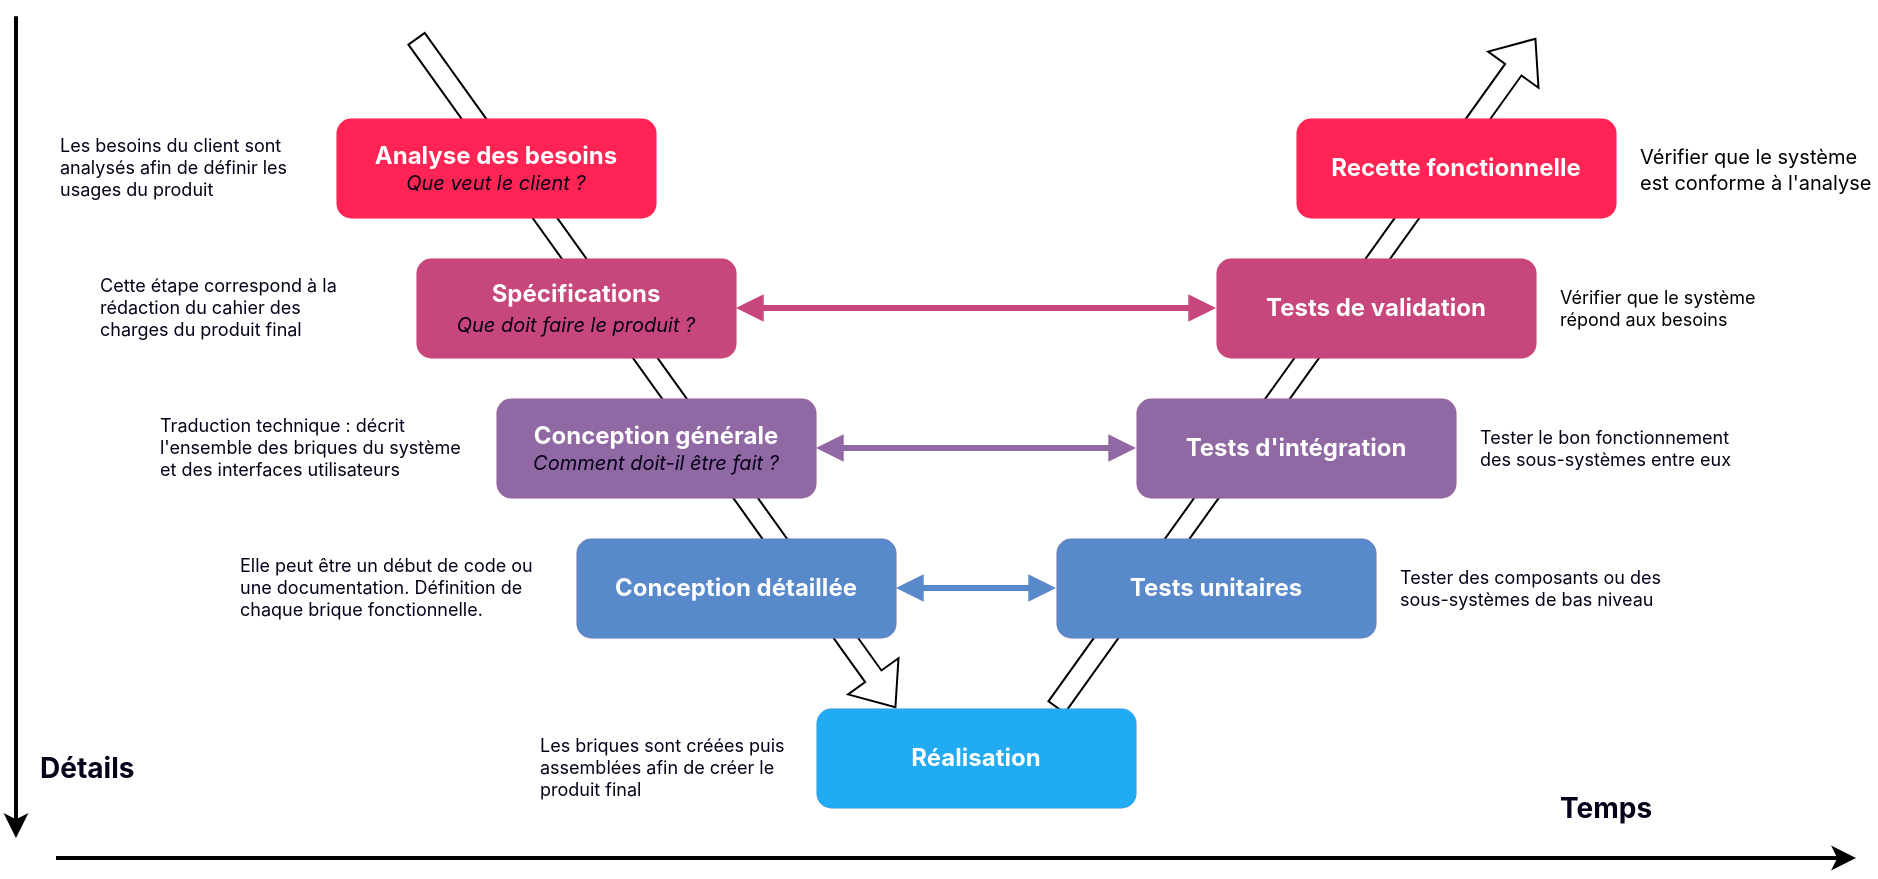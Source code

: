 <mxfile version="21.6.8" type="device" pages="2">
  <diagram id="icgWwZBAHs2G7HhvBJmb" name="CycleV">
    <mxGraphModel dx="2387" dy="685" grid="1" gridSize="10" guides="1" tooltips="1" connect="1" arrows="1" fold="1" page="1" pageScale="1" pageWidth="850" pageHeight="1100" math="0" shadow="0">
      <root>
        <mxCell id="0" />
        <mxCell id="1" parent="0" />
        <mxCell id="2cpJJtYgyLrUb1EqmkHA-13" value="" style="shape=flexArrow;endArrow=classic;html=1;rounded=0;exitX=0.75;exitY=0;exitDx=0;exitDy=0;fillColor=default;" parent="1" source="2cpJJtYgyLrUb1EqmkHA-6" edge="1">
          <mxGeometry width="50" height="50" relative="1" as="geometry">
            <mxPoint x="400" y="320" as="sourcePoint" />
            <mxPoint x="680" y="120" as="targetPoint" />
          </mxGeometry>
        </mxCell>
        <mxCell id="2cpJJtYgyLrUb1EqmkHA-11" value="" style="shape=flexArrow;endArrow=classic;html=1;rounded=0;entryX=0.25;entryY=0;entryDx=0;entryDy=0;fillColor=#FFFFFF;" parent="1" target="2cpJJtYgyLrUb1EqmkHA-6" edge="1">
          <mxGeometry width="50" height="50" relative="1" as="geometry">
            <mxPoint x="120" y="120" as="sourcePoint" />
            <mxPoint x="350" y="430" as="targetPoint" />
          </mxGeometry>
        </mxCell>
        <mxCell id="2cpJJtYgyLrUb1EqmkHA-1" value="&lt;div&gt;&lt;font style=&quot;font-size: 12px;&quot; data-font-src=&quot;https://fonts.googleapis.com/css?family=Inter&quot; face=&quot;Inter&quot;&gt;&lt;font style=&quot;font-size: 12px;&quot; data-font-src=&quot;https://fonts.googleapis.com/css?family=Inter&quot;&gt;&lt;font style=&quot;font-size: 12px;&quot; color=&quot;#ffffff&quot;&gt;&lt;font style=&quot;font-size: 12px;&quot; data-font-src=&quot;https://fonts.googleapis.com/css?family=Inter&quot;&gt;&lt;b&gt;Analyse des besoins&lt;/b&gt;&lt;/font&gt;&lt;/font&gt;&lt;/font&gt;&lt;/font&gt;&lt;/div&gt;&lt;div style=&quot;font-size: 10px;&quot;&gt;&lt;font style=&quot;font-size: 10px;&quot; data-font-src=&quot;https://fonts.googleapis.com/css?family=Inter&quot; face=&quot;Inter&quot; color=&quot;#070219&quot;&gt;&lt;i&gt;&lt;font style=&quot;font-size: 10px;&quot; data-font-src=&quot;https://fonts.googleapis.com/css?family=Inter&quot;&gt;&lt;font style=&quot;font-size: 10px;&quot;&gt;&lt;font style=&quot;font-size: 10px;&quot; data-font-src=&quot;https://fonts.googleapis.com/css?family=Inter&quot;&gt;Que veut le client ?&lt;/font&gt;&lt;/font&gt;&lt;/font&gt;&lt;b&gt;&lt;font style=&quot;font-size: 10px;&quot; data-font-src=&quot;https://fonts.googleapis.com/css?family=Inter&quot;&gt;&lt;font style=&quot;font-size: 10px;&quot;&gt;&lt;font style=&quot;font-size: 10px;&quot; data-font-src=&quot;https://fonts.googleapis.com/css?family=Inter&quot;&gt;&lt;br&gt;&lt;/font&gt;&lt;/font&gt;&lt;/font&gt;&lt;/b&gt;&lt;/i&gt;&lt;/font&gt;&lt;/div&gt;" style="rounded=1;whiteSpace=wrap;html=1;strokeWidth=0;strokeColor=#FF2453;fillColor=#FF2453;" parent="1" vertex="1">
          <mxGeometry x="80" y="160" width="160" height="50" as="geometry" />
        </mxCell>
        <mxCell id="2cpJJtYgyLrUb1EqmkHA-3" value="&lt;div&gt;&lt;font style=&quot;font-size: 12px;&quot; data-font-src=&quot;https://fonts.googleapis.com/css?family=Inter&quot; face=&quot;Inter&quot; color=&quot;#ffffff&quot;&gt;&lt;b&gt;Spécifications&lt;/b&gt;&lt;/font&gt;&lt;/div&gt;&lt;font data-font-src=&quot;https://fonts.googleapis.com/css?family=Inter&quot; size=&quot;1&quot; face=&quot;Inter&quot; color=&quot;#070219&quot;&gt;&lt;i&gt;&lt;font style=&quot;font-size: 10px;&quot; data-font-src=&quot;https://fonts.googleapis.com/css?family=Inter&quot;&gt;Que doit faire le produit ?&lt;/font&gt;&lt;/i&gt;&lt;/font&gt;" style="rounded=1;whiteSpace=wrap;html=1;strokeWidth=0;strokeColor=#FF2453;fillColor=#C7467B;" parent="1" vertex="1">
          <mxGeometry x="120" y="230" width="160" height="50" as="geometry" />
        </mxCell>
        <mxCell id="2cpJJtYgyLrUb1EqmkHA-16" style="edgeStyle=orthogonalEdgeStyle;rounded=0;orthogonalLoop=1;jettySize=auto;html=1;exitX=1;exitY=0.5;exitDx=0;exitDy=0;entryX=0;entryY=0.5;entryDx=0;entryDy=0;startArrow=block;startFill=1;strokeWidth=3;strokeColor=#9068A3;endArrow=block;endFill=1;" parent="1" source="2cpJJtYgyLrUb1EqmkHA-4" target="2cpJJtYgyLrUb1EqmkHA-8" edge="1">
          <mxGeometry relative="1" as="geometry" />
        </mxCell>
        <mxCell id="2cpJJtYgyLrUb1EqmkHA-4" value="&lt;div style=&quot;font-size: 10px;&quot;&gt;&lt;font style=&quot;font-size: 12px;&quot; face=&quot;Inter&quot; color=&quot;#ffffff&quot;&gt;&lt;b&gt;Conception générale&lt;/b&gt;&lt;/font&gt;&lt;i&gt;&lt;font style=&quot;font-size: 10px;&quot; face=&quot;Inter&quot; color=&quot;#070219&quot;&gt;&lt;br&gt;&lt;/font&gt;&lt;/i&gt;&lt;/div&gt;&lt;div style=&quot;font-size: 10px;&quot;&gt;&lt;i&gt;&lt;font style=&quot;font-size: 10px;&quot; face=&quot;Inter&quot; color=&quot;#070219&quot;&gt;Comment doit-il être fait ?&lt;/font&gt;&lt;font style=&quot;font-size: 10px;&quot; face=&quot;Inter&quot; color=&quot;#070219&quot;&gt;&lt;br&gt;&lt;/font&gt;&lt;/i&gt;&lt;/div&gt;" style="rounded=1;whiteSpace=wrap;html=1;strokeWidth=0;strokeColor=#FF2453;fillColor=#9068A3;" parent="1" vertex="1">
          <mxGeometry x="160" y="300" width="160" height="50" as="geometry" />
        </mxCell>
        <mxCell id="2cpJJtYgyLrUb1EqmkHA-5" value="&lt;font face=&quot;Inter&quot; color=&quot;#ffffff&quot;&gt;&lt;b&gt;Conception détaillée&lt;br&gt;&lt;/b&gt;&lt;/font&gt;" style="rounded=1;whiteSpace=wrap;html=1;strokeWidth=0;strokeColor=#FF2453;fillColor=#5889CB;" parent="1" vertex="1">
          <mxGeometry x="200" y="370" width="160" height="50" as="geometry" />
        </mxCell>
        <mxCell id="2cpJJtYgyLrUb1EqmkHA-6" value="&lt;font face=&quot;Inter&quot; color=&quot;#ffffff&quot;&gt;&lt;b&gt;Réalisation&lt;br&gt;&lt;/b&gt;&lt;/font&gt;" style="rounded=1;whiteSpace=wrap;html=1;strokeWidth=0;strokeColor=#FF2453;fillColor=#20ABF3;" parent="1" vertex="1">
          <mxGeometry x="320" y="455" width="160" height="50" as="geometry" />
        </mxCell>
        <mxCell id="2cpJJtYgyLrUb1EqmkHA-7" value="&lt;font face=&quot;Inter&quot; color=&quot;#ffffff&quot;&gt;&lt;b&gt;Tests unitaires&lt;br&gt;&lt;/b&gt;&lt;/font&gt;" style="rounded=1;whiteSpace=wrap;html=1;strokeWidth=0;strokeColor=#FF2453;fillColor=#5889CB;" parent="1" vertex="1">
          <mxGeometry x="440" y="370" width="160" height="50" as="geometry" />
        </mxCell>
        <mxCell id="2cpJJtYgyLrUb1EqmkHA-8" value="&lt;font face=&quot;Inter&quot; color=&quot;#ffffff&quot;&gt;&lt;b&gt;Tests d&#39;intégration&lt;br&gt;&lt;/b&gt;&lt;/font&gt;" style="rounded=1;whiteSpace=wrap;html=1;strokeWidth=0;strokeColor=#FF2453;fillColor=#9068A3;" parent="1" vertex="1">
          <mxGeometry x="480" y="300" width="160" height="50" as="geometry" />
        </mxCell>
        <mxCell id="2cpJJtYgyLrUb1EqmkHA-9" value="&lt;font face=&quot;Inter&quot; color=&quot;#ffffff&quot;&gt;&lt;b&gt;Tests de validation&lt;/b&gt;&lt;/font&gt;" style="rounded=1;whiteSpace=wrap;html=1;strokeWidth=0;strokeColor=#FF2453;fillColor=#C7467B;" parent="1" vertex="1">
          <mxGeometry x="520" y="230" width="160" height="50" as="geometry" />
        </mxCell>
        <mxCell id="2cpJJtYgyLrUb1EqmkHA-10" value="&lt;div&gt;&lt;b&gt;&lt;font color=&quot;#ffffff&quot;&gt;&lt;font data-font-src=&quot;https://fonts.googleapis.com/css?family=Inter&quot; face=&quot;Inter&quot;&gt;Recette fonctionnelle&lt;br&gt;&lt;/font&gt;&lt;/font&gt;&lt;/b&gt;&lt;/div&gt;" style="rounded=1;whiteSpace=wrap;html=1;strokeWidth=0;strokeColor=#FF2453;fillColor=#FF2453;" parent="1" vertex="1">
          <mxGeometry x="560" y="160" width="160" height="50" as="geometry" />
        </mxCell>
        <mxCell id="2cpJJtYgyLrUb1EqmkHA-18" style="edgeStyle=orthogonalEdgeStyle;rounded=0;orthogonalLoop=1;jettySize=auto;html=1;exitX=1;exitY=0.5;exitDx=0;exitDy=0;entryX=0;entryY=0.5;entryDx=0;entryDy=0;startArrow=block;startFill=1;strokeWidth=3;strokeColor=#C7467B;endArrow=block;endFill=1;" parent="1" source="2cpJJtYgyLrUb1EqmkHA-3" target="2cpJJtYgyLrUb1EqmkHA-9" edge="1">
          <mxGeometry relative="1" as="geometry">
            <mxPoint x="330" y="335" as="sourcePoint" />
            <mxPoint x="490" y="335" as="targetPoint" />
          </mxGeometry>
        </mxCell>
        <mxCell id="2cpJJtYgyLrUb1EqmkHA-19" style="edgeStyle=orthogonalEdgeStyle;rounded=0;orthogonalLoop=1;jettySize=auto;html=1;exitX=1;exitY=0.5;exitDx=0;exitDy=0;entryX=0;entryY=0.5;entryDx=0;entryDy=0;startArrow=block;startFill=1;strokeWidth=3;strokeColor=#5889CB;endArrow=block;endFill=1;" parent="1" source="2cpJJtYgyLrUb1EqmkHA-5" target="2cpJJtYgyLrUb1EqmkHA-7" edge="1">
          <mxGeometry relative="1" as="geometry">
            <mxPoint x="360" y="369.17" as="sourcePoint" />
            <mxPoint x="520" y="369.17" as="targetPoint" />
          </mxGeometry>
        </mxCell>
        <mxCell id="2cpJJtYgyLrUb1EqmkHA-20" value="" style="endArrow=classic;html=1;rounded=0;strokeWidth=2;" parent="1" edge="1">
          <mxGeometry width="50" height="50" relative="1" as="geometry">
            <mxPoint x="-60" y="530" as="sourcePoint" />
            <mxPoint x="840" y="530" as="targetPoint" />
          </mxGeometry>
        </mxCell>
        <mxCell id="2cpJJtYgyLrUb1EqmkHA-21" value="" style="endArrow=classic;html=1;rounded=0;strokeWidth=2;" parent="1" edge="1">
          <mxGeometry width="50" height="50" relative="1" as="geometry">
            <mxPoint x="-80" y="109.167" as="sourcePoint" />
            <mxPoint x="-80" y="520" as="targetPoint" />
          </mxGeometry>
        </mxCell>
        <mxCell id="2cpJJtYgyLrUb1EqmkHA-23" value="&lt;font size=&quot;1&quot; face=&quot;Inter&quot; color=&quot;#070219&quot;&gt;&lt;b style=&quot;font-size: 14px;&quot;&gt;Temps&lt;/b&gt;&lt;/font&gt;" style="text;whiteSpace=wrap;html=1;" parent="1" vertex="1">
          <mxGeometry x="690" y="490" width="50" height="20" as="geometry" />
        </mxCell>
        <mxCell id="WM-2CvmhfrzhnA-HZVd9-1" value="&lt;div style=&quot;font-size: 9px;&quot; align=&quot;left&quot;&gt;&lt;font style=&quot;font-size: 9px;&quot; data-font-src=&quot;https://fonts.googleapis.com/css?family=Inter&quot; face=&quot;Inter&quot; color=&quot;#070219&quot;&gt;Les besoins du client sont analysés afin de définir les usages du produit&lt;br&gt;&lt;/font&gt;&lt;/div&gt;" style="text;html=1;strokeColor=none;fillColor=none;align=left;verticalAlign=middle;whiteSpace=wrap;rounded=0;" parent="1" vertex="1">
          <mxGeometry x="-60" y="175" width="140" height="20" as="geometry" />
        </mxCell>
        <mxCell id="WM-2CvmhfrzhnA-HZVd9-2" value="&lt;div style=&quot;font-size: 9px;&quot; align=&quot;left&quot;&gt;&lt;font style=&quot;font-size: 9px;&quot; data-font-src=&quot;https://fonts.googleapis.com/css?family=Inter&quot; face=&quot;Inter&quot; color=&quot;#070219&quot;&gt;Cette étape correspond à la rédaction du cahier des charges du produit final&lt;/font&gt;&lt;/div&gt;" style="text;html=1;strokeColor=none;fillColor=none;align=left;verticalAlign=middle;whiteSpace=wrap;rounded=0;" parent="1" vertex="1">
          <mxGeometry x="-40" y="245" width="139" height="20" as="geometry" />
        </mxCell>
        <mxCell id="WM-2CvmhfrzhnA-HZVd9-3" value="&lt;div style=&quot;font-size: 9px;&quot; align=&quot;left&quot;&gt;&lt;font style=&quot;font-size: 9px;&quot; data-font-src=&quot;https://fonts.googleapis.com/css?family=Inter&quot; face=&quot;Inter&quot; color=&quot;#070219&quot;&gt;Traduction technique : décrit l&#39;ensemble des briques du système et des interfaces utilisateurs&lt;br&gt;&lt;/font&gt;&lt;/div&gt;" style="text;html=1;strokeColor=none;fillColor=none;align=left;verticalAlign=middle;whiteSpace=wrap;rounded=0;" parent="1" vertex="1">
          <mxGeometry x="-10" y="315" width="160" height="20" as="geometry" />
        </mxCell>
        <mxCell id="WM-2CvmhfrzhnA-HZVd9-4" value="&lt;div style=&quot;font-size: 9px;&quot; align=&quot;left&quot;&gt;&lt;font style=&quot;font-size: 9px;&quot; data-font-src=&quot;https://fonts.googleapis.com/css?family=Inter&quot; face=&quot;Inter&quot; color=&quot;#070219&quot;&gt;Elle peut être un début de code ou une documentation. Définition de chaque brique fonctionnelle. &lt;br&gt;&lt;/font&gt;&lt;/div&gt;" style="text;html=1;strokeColor=none;fillColor=none;align=left;verticalAlign=middle;whiteSpace=wrap;rounded=0;" parent="1" vertex="1">
          <mxGeometry x="30" y="385" width="150" height="20" as="geometry" />
        </mxCell>
        <mxCell id="WM-2CvmhfrzhnA-HZVd9-5" value="&lt;div style=&quot;font-size: 9px;&quot; align=&quot;left&quot;&gt;&lt;font style=&quot;font-size: 9px;&quot; data-font-src=&quot;https://fonts.googleapis.com/css?family=Inter&quot; face=&quot;Inter&quot; color=&quot;#070219&quot;&gt;Les briques sont créées puis assemblées afin de créer le produit final&lt;br&gt;&lt;/font&gt;&lt;/div&gt;" style="text;html=1;strokeColor=none;fillColor=none;align=left;verticalAlign=middle;whiteSpace=wrap;rounded=0;" parent="1" vertex="1">
          <mxGeometry x="180" y="475" width="150" height="20" as="geometry" />
        </mxCell>
        <mxCell id="WM-2CvmhfrzhnA-HZVd9-6" value="&lt;div style=&quot;font-size: 10px;&quot; align=&quot;left&quot;&gt;&lt;font style=&quot;font-size: 10px;&quot; data-font-src=&quot;https://fonts.googleapis.com/css?family=Inter&quot; face=&quot;Inter&quot;&gt;Vérifier que le système est conforme à l&#39;analyse&lt;/font&gt;&lt;font style=&quot;font-size: 10px;&quot; data-font-src=&quot;https://fonts.googleapis.com/css?family=Inter&quot; face=&quot;Inter&quot;&gt;&lt;br&gt;&lt;/font&gt;&lt;/div&gt;" style="text;html=1;strokeColor=none;fillColor=none;align=left;verticalAlign=middle;whiteSpace=wrap;rounded=0;" parent="1" vertex="1">
          <mxGeometry x="730" y="175" width="120" height="20" as="geometry" />
        </mxCell>
        <mxCell id="WM-2CvmhfrzhnA-HZVd9-7" value="&lt;div style=&quot;font-size: 9px;&quot; align=&quot;left&quot;&gt;&lt;font style=&quot;font-size: 9px;&quot; data-font-src=&quot;https://fonts.googleapis.com/css?family=Inter&quot; face=&quot;Inter&quot;&gt;Vérifier que le système répond aux besoins&lt;br&gt;&lt;/font&gt;&lt;/div&gt;" style="text;html=1;strokeColor=none;fillColor=none;align=left;verticalAlign=middle;whiteSpace=wrap;rounded=0;" parent="1" vertex="1">
          <mxGeometry x="690" y="245" width="120" height="20" as="geometry" />
        </mxCell>
        <mxCell id="gHOOQsIfZRAReZfFeO4b-1" value="&lt;div style=&quot;font-size: 9px;&quot; align=&quot;left&quot;&gt;&lt;font style=&quot;font-size: 9px;&quot; data-font-src=&quot;https://fonts.googleapis.com/css?family=Inter&quot; face=&quot;Inter&quot; color=&quot;#070219&quot;&gt;Tester des composants ou des sous-systèmes de bas niveau&lt;br&gt;&lt;/font&gt;&lt;/div&gt;" style="text;html=1;strokeColor=none;fillColor=none;align=left;verticalAlign=middle;whiteSpace=wrap;rounded=0;" parent="1" vertex="1">
          <mxGeometry x="610" y="385" width="150" height="20" as="geometry" />
        </mxCell>
        <mxCell id="gHOOQsIfZRAReZfFeO4b-2" value="&lt;div style=&quot;font-size: 9px;&quot; align=&quot;left&quot;&gt;&lt;font style=&quot;font-size: 9px;&quot; data-font-src=&quot;https://fonts.googleapis.com/css?family=Inter&quot; face=&quot;Inter&quot; color=&quot;#070219&quot;&gt;Tester le bon fonctionnement des sous-systèmes entre eux&lt;br&gt;&lt;/font&gt;&lt;/div&gt;" style="text;html=1;strokeColor=none;fillColor=none;align=left;verticalAlign=middle;whiteSpace=wrap;rounded=0;" parent="1" vertex="1">
          <mxGeometry x="650" y="315" width="140" height="20" as="geometry" />
        </mxCell>
        <mxCell id="gHOOQsIfZRAReZfFeO4b-4" value="&lt;font size=&quot;1&quot; face=&quot;Inter&quot; color=&quot;#070219&quot;&gt;&lt;b style=&quot;font-size: 14px;&quot;&gt;Détails&lt;/b&gt;&lt;/font&gt;" style="text;whiteSpace=wrap;html=1;" parent="1" vertex="1">
          <mxGeometry x="-70" y="470" width="50" height="20" as="geometry" />
        </mxCell>
      </root>
    </mxGraphModel>
  </diagram>
  <diagram id="oATvkq3J0zmydbqbwU7m" name="relations-ensembles">
    <mxGraphModel dx="1537" dy="1854" grid="1" gridSize="10" guides="1" tooltips="1" connect="1" arrows="1" fold="1" page="1" pageScale="1" pageWidth="827" pageHeight="1169" math="1" shadow="0">
      <root>
        <mxCell id="0" />
        <mxCell id="1" parent="0" />
        <mxCell id="YGxn7HLtL5C6qN7ZlAWG-1" value="" style="rounded=0;whiteSpace=wrap;html=1;" vertex="1" parent="1">
          <mxGeometry x="90" y="-10" width="330" height="220" as="geometry" />
        </mxCell>
        <mxCell id="YGxn7HLtL5C6qN7ZlAWG-2" value="" style="ellipse;whiteSpace=wrap;html=1;aspect=fixed;fillColor=none;" vertex="1" parent="1">
          <mxGeometry x="120" y="20" width="160" height="160" as="geometry" />
        </mxCell>
        <mxCell id="YGxn7HLtL5C6qN7ZlAWG-3" value="" style="ellipse;whiteSpace=wrap;html=1;aspect=fixed;fillColor=none;" vertex="1" parent="1">
          <mxGeometry x="230" y="20" width="160" height="160" as="geometry" />
        </mxCell>
        <mxCell id="YGxn7HLtL5C6qN7ZlAWG-4" value="&lt;font style=&quot;font-size: 19px;&quot;&gt;A&lt;/font&gt;" style="text;html=1;strokeColor=none;fillColor=none;align=center;verticalAlign=middle;whiteSpace=wrap;rounded=0;" vertex="1" parent="1">
          <mxGeometry x="143" y="85" width="60" height="30" as="geometry" />
        </mxCell>
        <mxCell id="YGxn7HLtL5C6qN7ZlAWG-5" value="&lt;font style=&quot;font-size: 19px;&quot;&gt;B&lt;/font&gt;" style="text;html=1;strokeColor=none;fillColor=none;align=center;verticalAlign=middle;whiteSpace=wrap;rounded=0;" vertex="1" parent="1">
          <mxGeometry x="300" y="85" width="60" height="30" as="geometry" />
        </mxCell>
        <mxCell id="YGxn7HLtL5C6qN7ZlAWG-6" value="&lt;font style=&quot;font-size: 19px;&quot;&gt;E&lt;/font&gt;" style="text;html=1;strokeColor=none;fillColor=none;align=center;verticalAlign=middle;whiteSpace=wrap;rounded=0;" vertex="1" parent="1">
          <mxGeometry x="90" y="-10" width="51" height="34" as="geometry" />
        </mxCell>
        <mxCell id="YGxn7HLtL5C6qN7ZlAWG-45" value="&lt;font style=&quot;font-size: 20px;&quot;&gt;`A \cup B`&lt;/font&gt;" style="text;html=1;strokeColor=none;fillColor=none;align=center;verticalAlign=middle;whiteSpace=wrap;rounded=0;" vertex="1" parent="1">
          <mxGeometry x="225" y="-48" width="60" height="30" as="geometry" />
        </mxCell>
        <mxCell id="YGxn7HLtL5C6qN7ZlAWG-46" value="" style="rounded=0;whiteSpace=wrap;html=1;" vertex="1" parent="1">
          <mxGeometry x="480" y="-10" width="330" height="220" as="geometry" />
        </mxCell>
        <mxCell id="YGxn7HLtL5C6qN7ZlAWG-47" value="" style="ellipse;whiteSpace=wrap;html=1;aspect=fixed;fillColor=none;" vertex="1" parent="1">
          <mxGeometry x="510" y="20" width="160" height="160" as="geometry" />
        </mxCell>
        <mxCell id="YGxn7HLtL5C6qN7ZlAWG-48" value="" style="ellipse;whiteSpace=wrap;html=1;aspect=fixed;fillColor=none;" vertex="1" parent="1">
          <mxGeometry x="620" y="20" width="160" height="160" as="geometry" />
        </mxCell>
        <mxCell id="YGxn7HLtL5C6qN7ZlAWG-49" value="&lt;font style=&quot;font-size: 19px;&quot;&gt;A&lt;/font&gt;" style="text;html=1;strokeColor=none;fillColor=none;align=center;verticalAlign=middle;whiteSpace=wrap;rounded=0;" vertex="1" parent="1">
          <mxGeometry x="533" y="85" width="60" height="30" as="geometry" />
        </mxCell>
        <mxCell id="YGxn7HLtL5C6qN7ZlAWG-50" value="&lt;font style=&quot;font-size: 19px;&quot;&gt;B&lt;/font&gt;" style="text;html=1;strokeColor=none;fillColor=none;align=center;verticalAlign=middle;whiteSpace=wrap;rounded=0;" vertex="1" parent="1">
          <mxGeometry x="690" y="85" width="60" height="30" as="geometry" />
        </mxCell>
        <mxCell id="YGxn7HLtL5C6qN7ZlAWG-51" value="&lt;font style=&quot;font-size: 19px;&quot;&gt;E&lt;/font&gt;" style="text;html=1;strokeColor=none;fillColor=none;align=center;verticalAlign=middle;whiteSpace=wrap;rounded=0;" vertex="1" parent="1">
          <mxGeometry x="480" y="-10" width="51" height="34" as="geometry" />
        </mxCell>
        <mxCell id="YGxn7HLtL5C6qN7ZlAWG-52" value="&lt;div&gt;&lt;font style=&quot;font-size: 20px;&quot;&gt;`A \cap B`&lt;/font&gt;&lt;/div&gt;" style="text;html=1;strokeColor=none;fillColor=none;align=center;verticalAlign=middle;whiteSpace=wrap;rounded=0;" vertex="1" parent="1">
          <mxGeometry x="615" y="-48" width="60" height="30" as="geometry" />
        </mxCell>
        <mxCell id="YGxn7HLtL5C6qN7ZlAWG-53" value="" style="rounded=0;whiteSpace=wrap;html=1;" vertex="1" parent="1">
          <mxGeometry x="90" y="270" width="330" height="220" as="geometry" />
        </mxCell>
        <mxCell id="YGxn7HLtL5C6qN7ZlAWG-54" value="" style="ellipse;whiteSpace=wrap;html=1;aspect=fixed;fillColor=none;" vertex="1" parent="1">
          <mxGeometry x="120" y="300" width="160" height="160" as="geometry" />
        </mxCell>
        <mxCell id="YGxn7HLtL5C6qN7ZlAWG-55" value="" style="ellipse;whiteSpace=wrap;html=1;aspect=fixed;fillColor=none;" vertex="1" parent="1">
          <mxGeometry x="230" y="300" width="160" height="160" as="geometry" />
        </mxCell>
        <mxCell id="YGxn7HLtL5C6qN7ZlAWG-56" value="&lt;font style=&quot;font-size: 19px;&quot;&gt;A&lt;/font&gt;" style="text;html=1;strokeColor=none;fillColor=none;align=center;verticalAlign=middle;whiteSpace=wrap;rounded=0;" vertex="1" parent="1">
          <mxGeometry x="143" y="365" width="60" height="30" as="geometry" />
        </mxCell>
        <mxCell id="YGxn7HLtL5C6qN7ZlAWG-57" value="&lt;font style=&quot;font-size: 19px;&quot;&gt;B&lt;/font&gt;" style="text;html=1;strokeColor=none;fillColor=none;align=center;verticalAlign=middle;whiteSpace=wrap;rounded=0;" vertex="1" parent="1">
          <mxGeometry x="300" y="365" width="60" height="30" as="geometry" />
        </mxCell>
        <mxCell id="YGxn7HLtL5C6qN7ZlAWG-58" value="&lt;font style=&quot;font-size: 19px;&quot;&gt;E&lt;/font&gt;" style="text;html=1;strokeColor=none;fillColor=none;align=center;verticalAlign=middle;whiteSpace=wrap;rounded=0;" vertex="1" parent="1">
          <mxGeometry x="90" y="270" width="51" height="34" as="geometry" />
        </mxCell>
        <mxCell id="YGxn7HLtL5C6qN7ZlAWG-59" value="&lt;div&gt;&lt;font style=&quot;font-size: 20px;&quot;&gt;`A \setminus B`&lt;/font&gt;&lt;/div&gt;" style="text;html=1;strokeColor=none;fillColor=none;align=center;verticalAlign=middle;whiteSpace=wrap;rounded=0;" vertex="1" parent="1">
          <mxGeometry x="225" y="232" width="60" height="30" as="geometry" />
        </mxCell>
        <mxCell id="YGxn7HLtL5C6qN7ZlAWG-60" value="" style="rounded=0;whiteSpace=wrap;html=1;" vertex="1" parent="1">
          <mxGeometry x="480" y="270" width="330" height="220" as="geometry" />
        </mxCell>
        <mxCell id="YGxn7HLtL5C6qN7ZlAWG-61" value="" style="ellipse;whiteSpace=wrap;html=1;aspect=fixed;fillColor=none;" vertex="1" parent="1">
          <mxGeometry x="510" y="300" width="160" height="160" as="geometry" />
        </mxCell>
        <mxCell id="YGxn7HLtL5C6qN7ZlAWG-62" value="" style="ellipse;whiteSpace=wrap;html=1;aspect=fixed;fillColor=none;" vertex="1" parent="1">
          <mxGeometry x="620" y="300" width="160" height="160" as="geometry" />
        </mxCell>
        <mxCell id="YGxn7HLtL5C6qN7ZlAWG-63" value="&lt;font style=&quot;font-size: 19px;&quot;&gt;A&lt;/font&gt;" style="text;html=1;strokeColor=none;fillColor=none;align=center;verticalAlign=middle;whiteSpace=wrap;rounded=0;" vertex="1" parent="1">
          <mxGeometry x="533" y="365" width="60" height="30" as="geometry" />
        </mxCell>
        <mxCell id="YGxn7HLtL5C6qN7ZlAWG-64" value="&lt;font style=&quot;font-size: 19px;&quot;&gt;B&lt;/font&gt;" style="text;html=1;strokeColor=none;fillColor=none;align=center;verticalAlign=middle;whiteSpace=wrap;rounded=0;" vertex="1" parent="1">
          <mxGeometry x="690" y="365" width="60" height="30" as="geometry" />
        </mxCell>
        <mxCell id="YGxn7HLtL5C6qN7ZlAWG-65" value="&lt;font style=&quot;font-size: 19px;&quot;&gt;E&lt;/font&gt;" style="text;html=1;strokeColor=none;fillColor=none;align=center;verticalAlign=middle;whiteSpace=wrap;rounded=0;" vertex="1" parent="1">
          <mxGeometry x="480" y="270" width="51" height="34" as="geometry" />
        </mxCell>
        <mxCell id="YGxn7HLtL5C6qN7ZlAWG-66" value="&lt;font style=&quot;font-size: 20px;&quot;&gt;`\bar{A}`&lt;br&gt;&lt;/font&gt;" style="text;html=1;strokeColor=none;fillColor=none;align=center;verticalAlign=middle;whiteSpace=wrap;rounded=0;" vertex="1" parent="1">
          <mxGeometry x="615" y="232" width="60" height="30" as="geometry" />
        </mxCell>
      </root>
    </mxGraphModel>
  </diagram>
</mxfile>
